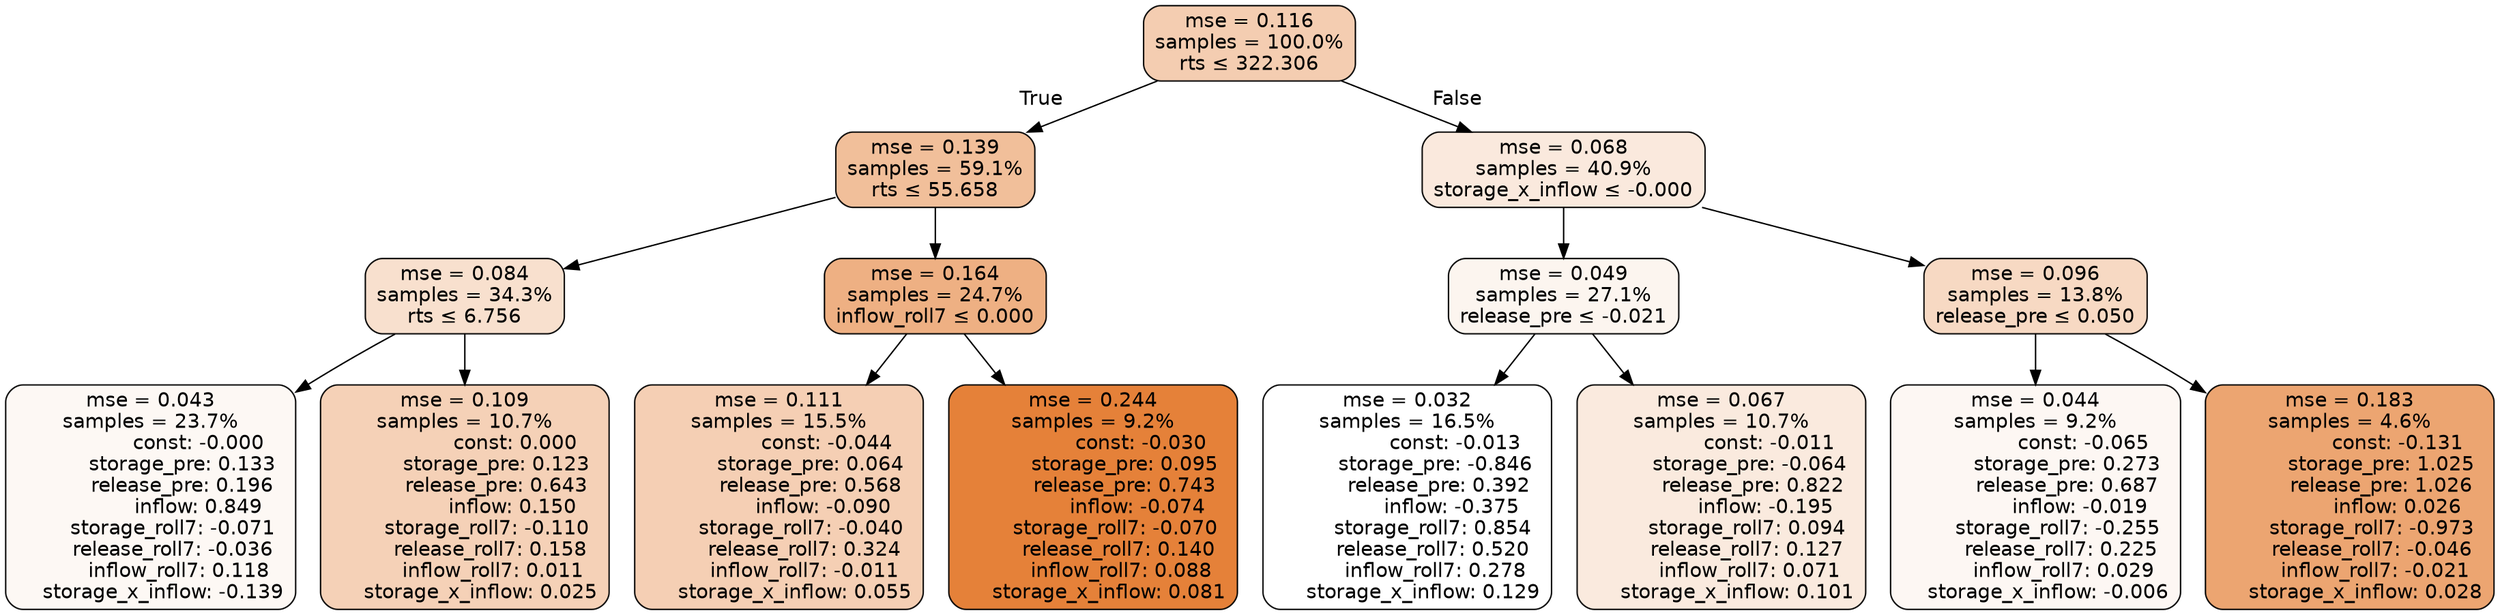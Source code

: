 digraph tree {
bgcolor="transparent"
node [shape=rectangle, style="filled, rounded", color="black", fontname=helvetica] ;
edge [fontname=helvetica] ;
	"0" [label="mse = 0.116
samples = 100.0%
rts &le; 322.306", fillcolor="#f4cdb1"]
	"1" [label="mse = 0.139
samples = 59.1%
rts &le; 55.658", fillcolor="#f1bf9a"]
	"2" [label="mse = 0.084
samples = 34.3%
rts &le; 6.756", fillcolor="#f8e0ce"]
	"3" [label="mse = 0.043
samples = 23.7%
               const: -0.000
          storage_pre: 0.133
          release_pre: 0.196
               inflow: 0.849
       storage_roll7: -0.071
       release_roll7: -0.036
         inflow_roll7: 0.118
    storage_x_inflow: -0.139", fillcolor="#fdf8f4"]
	"4" [label="mse = 0.109
samples = 10.7%
                const: 0.000
          storage_pre: 0.123
          release_pre: 0.643
               inflow: 0.150
       storage_roll7: -0.110
        release_roll7: 0.158
         inflow_roll7: 0.011
     storage_x_inflow: 0.025", fillcolor="#f5d1b7"]
	"5" [label="mse = 0.164
samples = 24.7%
inflow_roll7 &le; 0.000", fillcolor="#eeb083"]
	"6" [label="mse = 0.111
samples = 15.5%
               const: -0.044
          storage_pre: 0.064
          release_pre: 0.568
              inflow: -0.090
       storage_roll7: -0.040
        release_roll7: 0.324
        inflow_roll7: -0.011
     storage_x_inflow: 0.055", fillcolor="#f5cfb4"]
	"7" [label="mse = 0.244
samples = 9.2%
               const: -0.030
          storage_pre: 0.095
          release_pre: 0.743
              inflow: -0.074
       storage_roll7: -0.070
        release_roll7: 0.140
         inflow_roll7: 0.088
     storage_x_inflow: 0.081", fillcolor="#e58139"]
	"8" [label="mse = 0.068
samples = 40.9%
storage_x_inflow &le; -0.000", fillcolor="#fae9dd"]
	"9" [label="mse = 0.049
samples = 27.1%
release_pre &le; -0.021", fillcolor="#fcf5ef"]
	"10" [label="mse = 0.032
samples = 16.5%
               const: -0.013
         storage_pre: -0.846
          release_pre: 0.392
              inflow: -0.375
        storage_roll7: 0.854
        release_roll7: 0.520
         inflow_roll7: 0.278
     storage_x_inflow: 0.129", fillcolor="#ffffff"]
	"11" [label="mse = 0.067
samples = 10.7%
               const: -0.011
         storage_pre: -0.064
          release_pre: 0.822
              inflow: -0.195
        storage_roll7: 0.094
        release_roll7: 0.127
         inflow_roll7: 0.071
     storage_x_inflow: 0.101", fillcolor="#faeade"]
	"12" [label="mse = 0.096
samples = 13.8%
release_pre &le; 0.050", fillcolor="#f7d9c3"]
	"13" [label="mse = 0.044
samples = 9.2%
               const: -0.065
          storage_pre: 0.273
          release_pre: 0.687
              inflow: -0.019
       storage_roll7: -0.255
        release_roll7: 0.225
         inflow_roll7: 0.029
    storage_x_inflow: -0.006", fillcolor="#fdf7f3"]
	"14" [label="mse = 0.183
samples = 4.6%
               const: -0.131
          storage_pre: 1.025
          release_pre: 1.026
               inflow: 0.026
       storage_roll7: -0.973
       release_roll7: -0.046
        inflow_roll7: -0.021
     storage_x_inflow: 0.028", fillcolor="#eca571"]

	"0" -> "1" [labeldistance=2.5, labelangle=45, headlabel="True"]
	"1" -> "2"
	"2" -> "3"
	"2" -> "4"
	"1" -> "5"
	"5" -> "6"
	"5" -> "7"
	"0" -> "8" [labeldistance=2.5, labelangle=-45, headlabel="False"]
	"8" -> "9"
	"9" -> "10"
	"9" -> "11"
	"8" -> "12"
	"12" -> "13"
	"12" -> "14"
}